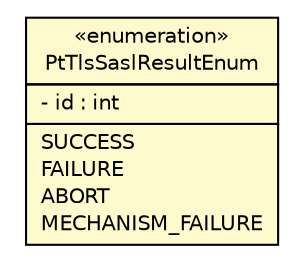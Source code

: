 #!/usr/local/bin/dot
#
# Class diagram 
# Generated by UMLGraph version R5_6 (http://www.umlgraph.org/)
#

digraph G {
	edge [fontname="Helvetica",fontsize=10,labelfontname="Helvetica",labelfontsize=10];
	node [fontname="Helvetica",fontsize=10,shape=plaintext];
	nodesep=0.25;
	ranksep=0.5;
	// org.ietf.nea.pt.value.enums.PtTlsSaslResultEnum
	c156873 [label=<<table title="org.ietf.nea.pt.value.enums.PtTlsSaslResultEnum" border="0" cellborder="1" cellspacing="0" cellpadding="2" port="p" bgcolor="lemonChiffon" href="./PtTlsSaslResultEnum.html">
		<tr><td><table border="0" cellspacing="0" cellpadding="1">
<tr><td align="center" balign="center"> &#171;enumeration&#187; </td></tr>
<tr><td align="center" balign="center"> PtTlsSaslResultEnum </td></tr>
		</table></td></tr>
		<tr><td><table border="0" cellspacing="0" cellpadding="1">
<tr><td align="left" balign="left"> - id : int </td></tr>
		</table></td></tr>
		<tr><td><table border="0" cellspacing="0" cellpadding="1">
<tr><td align="left" balign="left"> SUCCESS </td></tr>
<tr><td align="left" balign="left"> FAILURE </td></tr>
<tr><td align="left" balign="left"> ABORT </td></tr>
<tr><td align="left" balign="left"> MECHANISM_FAILURE </td></tr>
		</table></td></tr>
		</table>>, URL="./PtTlsSaslResultEnum.html", fontname="Helvetica", fontcolor="black", fontsize=10.0];
}

